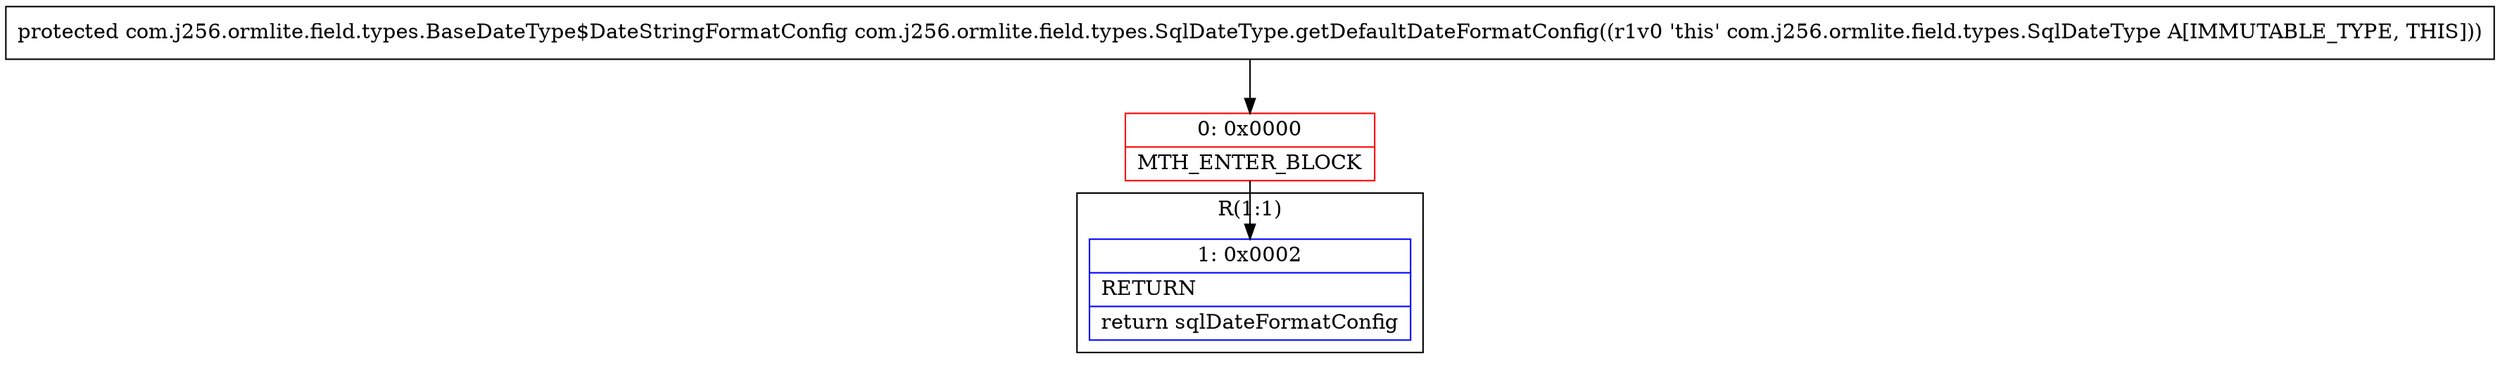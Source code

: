 digraph "CFG forcom.j256.ormlite.field.types.SqlDateType.getDefaultDateFormatConfig()Lcom\/j256\/ormlite\/field\/types\/BaseDateType$DateStringFormatConfig;" {
subgraph cluster_Region_100562408 {
label = "R(1:1)";
node [shape=record,color=blue];
Node_1 [shape=record,label="{1\:\ 0x0002|RETURN\l|return sqlDateFormatConfig\l}"];
}
Node_0 [shape=record,color=red,label="{0\:\ 0x0000|MTH_ENTER_BLOCK\l}"];
MethodNode[shape=record,label="{protected com.j256.ormlite.field.types.BaseDateType$DateStringFormatConfig com.j256.ormlite.field.types.SqlDateType.getDefaultDateFormatConfig((r1v0 'this' com.j256.ormlite.field.types.SqlDateType A[IMMUTABLE_TYPE, THIS])) }"];
MethodNode -> Node_0;
Node_0 -> Node_1;
}

